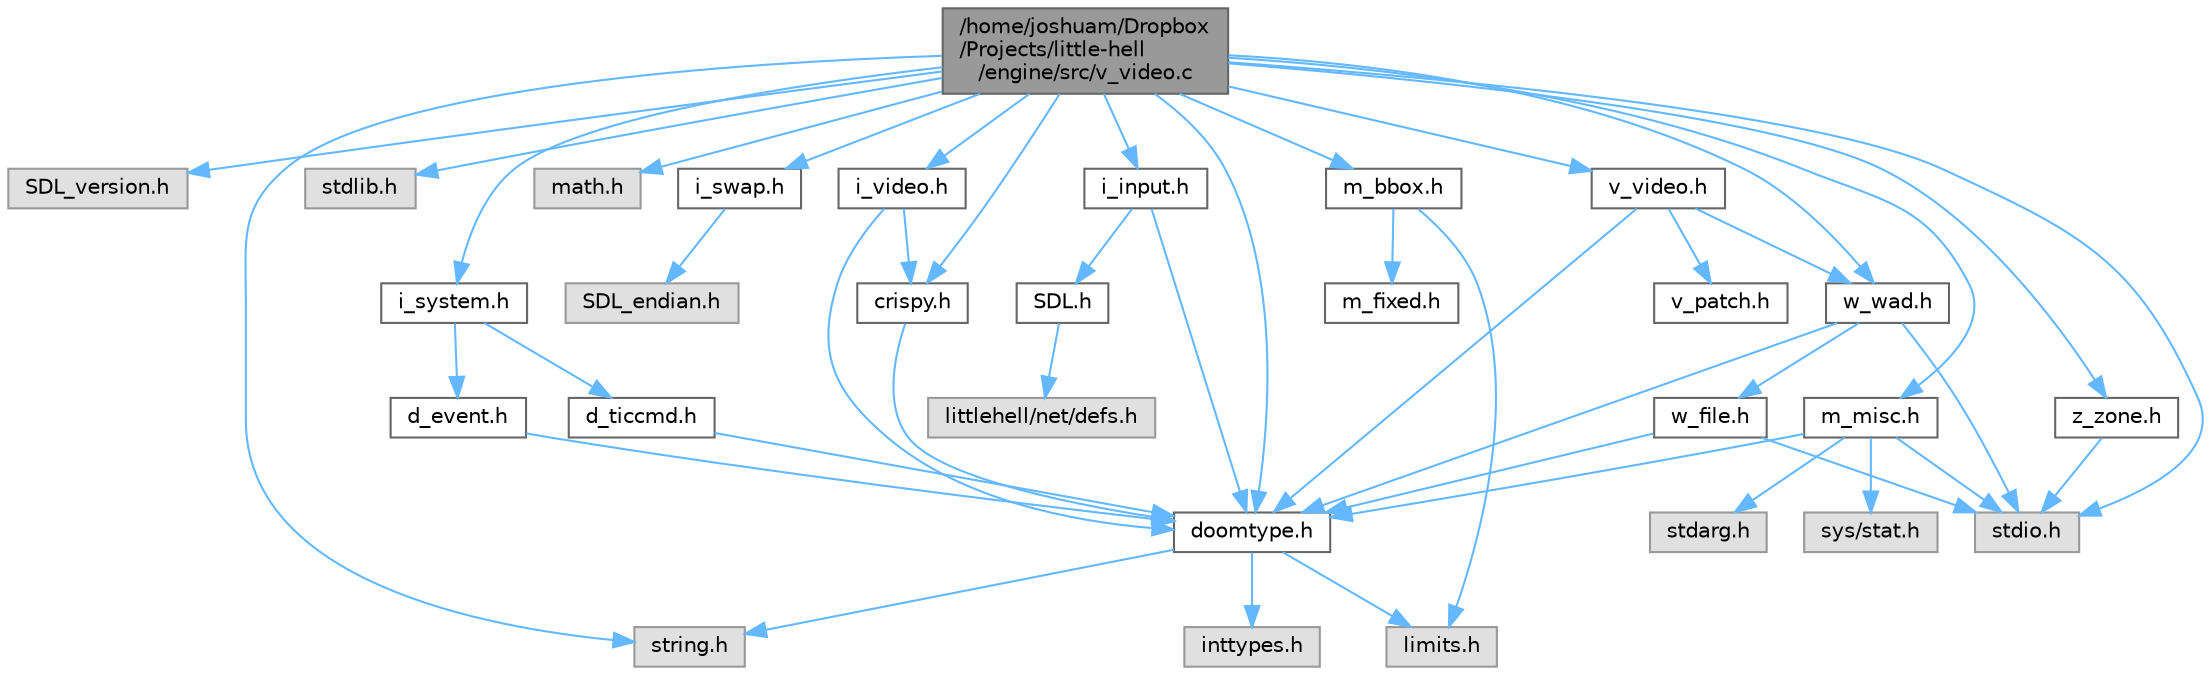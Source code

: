 digraph "/home/joshuam/Dropbox/Projects/little-hell/engine/src/v_video.c"
{
 // LATEX_PDF_SIZE
  bgcolor="transparent";
  edge [fontname=Helvetica,fontsize=10,labelfontname=Helvetica,labelfontsize=10];
  node [fontname=Helvetica,fontsize=10,shape=box,height=0.2,width=0.4];
  Node1 [label="/home/joshuam/Dropbox\l/Projects/little-hell\l/engine/src/v_video.c",height=0.2,width=0.4,color="gray40", fillcolor="grey60", style="filled", fontcolor="black",tooltip=" "];
  Node1 -> Node2 [color="steelblue1",style="solid"];
  Node2 [label="SDL_version.h",height=0.2,width=0.4,color="grey60", fillcolor="#E0E0E0", style="filled",tooltip=" "];
  Node1 -> Node3 [color="steelblue1",style="solid"];
  Node3 [label="stdio.h",height=0.2,width=0.4,color="grey60", fillcolor="#E0E0E0", style="filled",tooltip=" "];
  Node1 -> Node4 [color="steelblue1",style="solid"];
  Node4 [label="stdlib.h",height=0.2,width=0.4,color="grey60", fillcolor="#E0E0E0", style="filled",tooltip=" "];
  Node1 -> Node5 [color="steelblue1",style="solid"];
  Node5 [label="string.h",height=0.2,width=0.4,color="grey60", fillcolor="#E0E0E0", style="filled",tooltip=" "];
  Node1 -> Node6 [color="steelblue1",style="solid"];
  Node6 [label="math.h",height=0.2,width=0.4,color="grey60", fillcolor="#E0E0E0", style="filled",tooltip=" "];
  Node1 -> Node7 [color="steelblue1",style="solid"];
  Node7 [label="i_system.h",height=0.2,width=0.4,color="grey40", fillcolor="white", style="filled",URL="$i__system_8h.html",tooltip=" "];
  Node7 -> Node8 [color="steelblue1",style="solid"];
  Node8 [label="d_ticcmd.h",height=0.2,width=0.4,color="grey40", fillcolor="white", style="filled",URL="$d__ticcmd_8h.html",tooltip=" "];
  Node8 -> Node9 [color="steelblue1",style="solid"];
  Node9 [label="doomtype.h",height=0.2,width=0.4,color="grey40", fillcolor="white", style="filled",URL="$doomtype_8h.html",tooltip=" "];
  Node9 -> Node5 [color="steelblue1",style="solid"];
  Node9 -> Node10 [color="steelblue1",style="solid"];
  Node10 [label="inttypes.h",height=0.2,width=0.4,color="grey60", fillcolor="#E0E0E0", style="filled",tooltip=" "];
  Node9 -> Node11 [color="steelblue1",style="solid"];
  Node11 [label="limits.h",height=0.2,width=0.4,color="grey60", fillcolor="#E0E0E0", style="filled",tooltip=" "];
  Node7 -> Node12 [color="steelblue1",style="solid"];
  Node12 [label="d_event.h",height=0.2,width=0.4,color="grey40", fillcolor="white", style="filled",URL="$d__event_8h.html",tooltip=" "];
  Node12 -> Node9 [color="steelblue1",style="solid"];
  Node1 -> Node9 [color="steelblue1",style="solid"];
  Node1 -> Node13 [color="steelblue1",style="solid"];
  Node13 [label="i_input.h",height=0.2,width=0.4,color="grey40", fillcolor="white", style="filled",URL="$i__input_8h.html",tooltip=" "];
  Node13 -> Node9 [color="steelblue1",style="solid"];
  Node13 -> Node14 [color="steelblue1",style="solid"];
  Node14 [label="SDL.h",height=0.2,width=0.4,color="grey40", fillcolor="white", style="filled",URL="$sdl_8h.html",tooltip=" "];
  Node14 -> Node15 [color="steelblue1",style="solid"];
  Node15 [label="littlehell/net/defs.h",height=0.2,width=0.4,color="grey60", fillcolor="#E0E0E0", style="filled",tooltip=" "];
  Node1 -> Node16 [color="steelblue1",style="solid"];
  Node16 [label="i_swap.h",height=0.2,width=0.4,color="grey40", fillcolor="white", style="filled",URL="$i__swap_8h.html",tooltip=" "];
  Node16 -> Node17 [color="steelblue1",style="solid"];
  Node17 [label="SDL_endian.h",height=0.2,width=0.4,color="grey60", fillcolor="#E0E0E0", style="filled",tooltip=" "];
  Node1 -> Node18 [color="steelblue1",style="solid"];
  Node18 [label="i_video.h",height=0.2,width=0.4,color="grey40", fillcolor="white", style="filled",URL="$i__video_8h.html",tooltip=" "];
  Node18 -> Node9 [color="steelblue1",style="solid"];
  Node18 -> Node19 [color="steelblue1",style="solid"];
  Node19 [label="crispy.h",height=0.2,width=0.4,color="grey40", fillcolor="white", style="filled",URL="$crispy_8h.html",tooltip=" "];
  Node19 -> Node9 [color="steelblue1",style="solid"];
  Node1 -> Node20 [color="steelblue1",style="solid"];
  Node20 [label="m_bbox.h",height=0.2,width=0.4,color="grey40", fillcolor="white", style="filled",URL="$m__bbox_8h.html",tooltip=" "];
  Node20 -> Node11 [color="steelblue1",style="solid"];
  Node20 -> Node21 [color="steelblue1",style="solid"];
  Node21 [label="m_fixed.h",height=0.2,width=0.4,color="grey40", fillcolor="white", style="filled",URL="$m__fixed_8h.html",tooltip=" "];
  Node1 -> Node22 [color="steelblue1",style="solid"];
  Node22 [label="m_misc.h",height=0.2,width=0.4,color="grey40", fillcolor="white", style="filled",URL="$m__misc_8h.html",tooltip=" "];
  Node22 -> Node3 [color="steelblue1",style="solid"];
  Node22 -> Node23 [color="steelblue1",style="solid"];
  Node23 [label="stdarg.h",height=0.2,width=0.4,color="grey60", fillcolor="#E0E0E0", style="filled",tooltip=" "];
  Node22 -> Node24 [color="steelblue1",style="solid"];
  Node24 [label="sys/stat.h",height=0.2,width=0.4,color="grey60", fillcolor="#E0E0E0", style="filled",tooltip=" "];
  Node22 -> Node9 [color="steelblue1",style="solid"];
  Node1 -> Node25 [color="steelblue1",style="solid"];
  Node25 [label="v_video.h",height=0.2,width=0.4,color="grey40", fillcolor="white", style="filled",URL="$v__video_8h.html",tooltip=" "];
  Node25 -> Node9 [color="steelblue1",style="solid"];
  Node25 -> Node26 [color="steelblue1",style="solid"];
  Node26 [label="v_patch.h",height=0.2,width=0.4,color="grey40", fillcolor="white", style="filled",URL="$v__patch_8h.html",tooltip=" "];
  Node25 -> Node27 [color="steelblue1",style="solid"];
  Node27 [label="w_wad.h",height=0.2,width=0.4,color="grey40", fillcolor="white", style="filled",URL="$w__wad_8h.html",tooltip=" "];
  Node27 -> Node3 [color="steelblue1",style="solid"];
  Node27 -> Node9 [color="steelblue1",style="solid"];
  Node27 -> Node28 [color="steelblue1",style="solid"];
  Node28 [label="w_file.h",height=0.2,width=0.4,color="grey40", fillcolor="white", style="filled",URL="$w__file_8h.html",tooltip=" "];
  Node28 -> Node3 [color="steelblue1",style="solid"];
  Node28 -> Node9 [color="steelblue1",style="solid"];
  Node1 -> Node27 [color="steelblue1",style="solid"];
  Node1 -> Node29 [color="steelblue1",style="solid"];
  Node29 [label="z_zone.h",height=0.2,width=0.4,color="grey40", fillcolor="white", style="filled",URL="$z__zone_8h.html",tooltip=" "];
  Node29 -> Node3 [color="steelblue1",style="solid"];
  Node1 -> Node19 [color="steelblue1",style="solid"];
}
